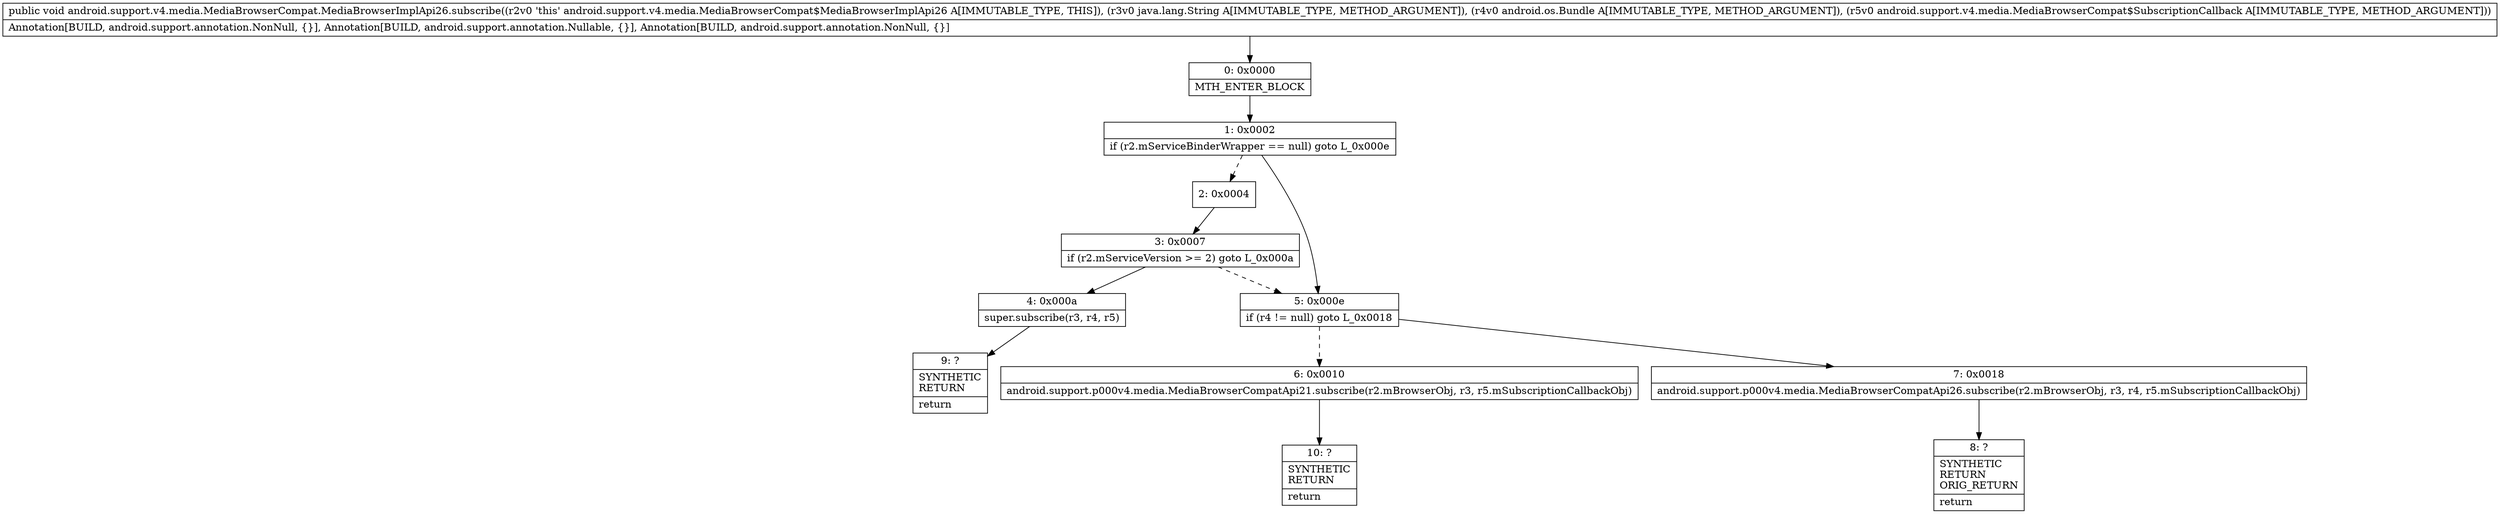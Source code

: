 digraph "CFG forandroid.support.v4.media.MediaBrowserCompat.MediaBrowserImplApi26.subscribe(Ljava\/lang\/String;Landroid\/os\/Bundle;Landroid\/support\/v4\/media\/MediaBrowserCompat$SubscriptionCallback;)V" {
Node_0 [shape=record,label="{0\:\ 0x0000|MTH_ENTER_BLOCK\l}"];
Node_1 [shape=record,label="{1\:\ 0x0002|if (r2.mServiceBinderWrapper == null) goto L_0x000e\l}"];
Node_2 [shape=record,label="{2\:\ 0x0004}"];
Node_3 [shape=record,label="{3\:\ 0x0007|if (r2.mServiceVersion \>= 2) goto L_0x000a\l}"];
Node_4 [shape=record,label="{4\:\ 0x000a|super.subscribe(r3, r4, r5)\l}"];
Node_5 [shape=record,label="{5\:\ 0x000e|if (r4 != null) goto L_0x0018\l}"];
Node_6 [shape=record,label="{6\:\ 0x0010|android.support.p000v4.media.MediaBrowserCompatApi21.subscribe(r2.mBrowserObj, r3, r5.mSubscriptionCallbackObj)\l}"];
Node_7 [shape=record,label="{7\:\ 0x0018|android.support.p000v4.media.MediaBrowserCompatApi26.subscribe(r2.mBrowserObj, r3, r4, r5.mSubscriptionCallbackObj)\l}"];
Node_8 [shape=record,label="{8\:\ ?|SYNTHETIC\lRETURN\lORIG_RETURN\l|return\l}"];
Node_9 [shape=record,label="{9\:\ ?|SYNTHETIC\lRETURN\l|return\l}"];
Node_10 [shape=record,label="{10\:\ ?|SYNTHETIC\lRETURN\l|return\l}"];
MethodNode[shape=record,label="{public void android.support.v4.media.MediaBrowserCompat.MediaBrowserImplApi26.subscribe((r2v0 'this' android.support.v4.media.MediaBrowserCompat$MediaBrowserImplApi26 A[IMMUTABLE_TYPE, THIS]), (r3v0 java.lang.String A[IMMUTABLE_TYPE, METHOD_ARGUMENT]), (r4v0 android.os.Bundle A[IMMUTABLE_TYPE, METHOD_ARGUMENT]), (r5v0 android.support.v4.media.MediaBrowserCompat$SubscriptionCallback A[IMMUTABLE_TYPE, METHOD_ARGUMENT]))  | Annotation[BUILD, android.support.annotation.NonNull, \{\}], Annotation[BUILD, android.support.annotation.Nullable, \{\}], Annotation[BUILD, android.support.annotation.NonNull, \{\}]\l}"];
MethodNode -> Node_0;
Node_0 -> Node_1;
Node_1 -> Node_2[style=dashed];
Node_1 -> Node_5;
Node_2 -> Node_3;
Node_3 -> Node_4;
Node_3 -> Node_5[style=dashed];
Node_4 -> Node_9;
Node_5 -> Node_6[style=dashed];
Node_5 -> Node_7;
Node_6 -> Node_10;
Node_7 -> Node_8;
}

